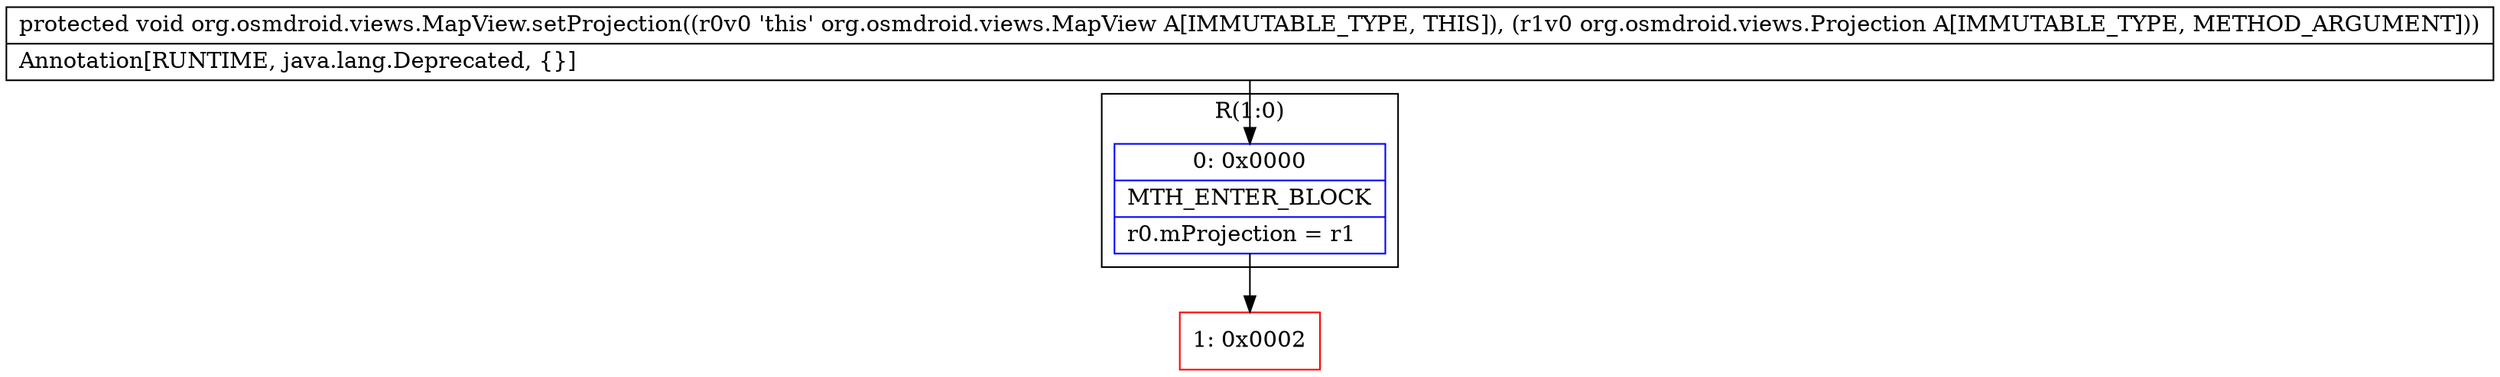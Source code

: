 digraph "CFG fororg.osmdroid.views.MapView.setProjection(Lorg\/osmdroid\/views\/Projection;)V" {
subgraph cluster_Region_404493341 {
label = "R(1:0)";
node [shape=record,color=blue];
Node_0 [shape=record,label="{0\:\ 0x0000|MTH_ENTER_BLOCK\l|r0.mProjection = r1\l}"];
}
Node_1 [shape=record,color=red,label="{1\:\ 0x0002}"];
MethodNode[shape=record,label="{protected void org.osmdroid.views.MapView.setProjection((r0v0 'this' org.osmdroid.views.MapView A[IMMUTABLE_TYPE, THIS]), (r1v0 org.osmdroid.views.Projection A[IMMUTABLE_TYPE, METHOD_ARGUMENT]))  | Annotation[RUNTIME, java.lang.Deprecated, \{\}]\l}"];
MethodNode -> Node_0;
Node_0 -> Node_1;
}

